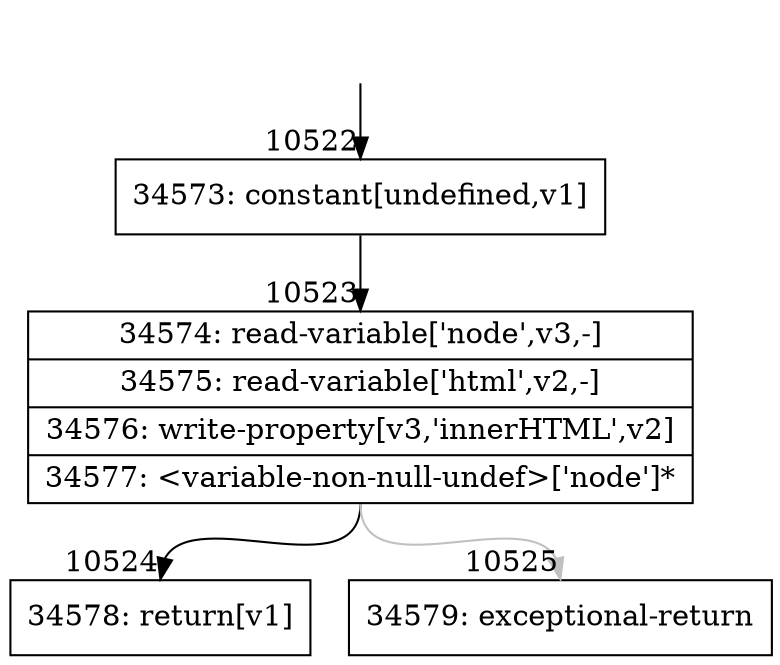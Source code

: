 digraph {
rankdir="TD"
BB_entry799[shape=none,label=""];
BB_entry799 -> BB10522 [tailport=s, headport=n, headlabel="    10522"]
BB10522 [shape=record label="{34573: constant[undefined,v1]}" ] 
BB10522 -> BB10523 [tailport=s, headport=n, headlabel="      10523"]
BB10523 [shape=record label="{34574: read-variable['node',v3,-]|34575: read-variable['html',v2,-]|34576: write-property[v3,'innerHTML',v2]|34577: \<variable-non-null-undef\>['node']*}" ] 
BB10523 -> BB10524 [tailport=s, headport=n, headlabel="      10524"]
BB10523 -> BB10525 [tailport=s, headport=n, color=gray, headlabel="      10525"]
BB10524 [shape=record label="{34578: return[v1]}" ] 
BB10525 [shape=record label="{34579: exceptional-return}" ] 
//#$~ 18979
}
